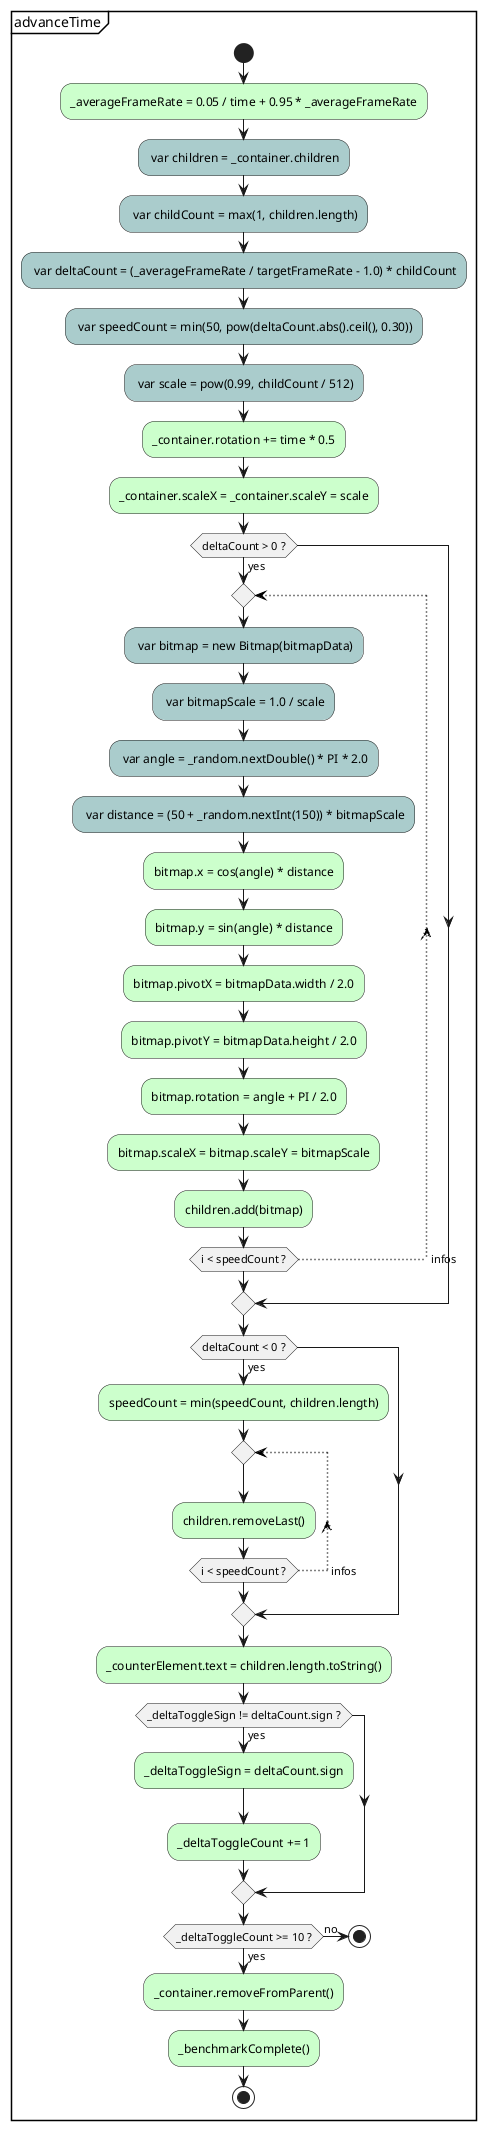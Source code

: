 @startuml
partition advanceTime {
start
#CCFFCC:_averageFrameRate = 0.05 / time + 0.95 * _averageFrameRate;
#AACCCC: var children = _container.children;
#AACCCC: var childCount = max(1, children.length);
#AACCCC: var deltaCount = (_averageFrameRate / targetFrameRate - 1.0) * childCount;
#AACCCC: var speedCount = min(50, pow(deltaCount.abs().ceil(), 0.30));
#AACCCC: var scale = pow(0.99, childCount / 512);
#CCFFCC:_container.rotation += time * 0.5;
#CCFFCC:_container.scaleX = _container.scaleY = scale;
if(deltaCount > 0 ?) then (yes)
repeat
#AACCCC: var bitmap = new Bitmap(bitmapData);
#AACCCC: var bitmapScale = 1.0 / scale;
#AACCCC: var angle = _random.nextDouble() * PI * 2.0;
#AACCCC: var distance = (50 + _random.nextInt(150)) * bitmapScale;
#CCFFCC:bitmap.x = cos(angle) * distance;
#CCFFCC:bitmap.y = sin(angle) * distance;
#CCFFCC:bitmap.pivotX = bitmapData.width / 2.0;
#CCFFCC:bitmap.pivotY = bitmapData.height / 2.0;
#CCFFCC:bitmap.rotation = angle + PI / 2.0;
#CCFFCC:bitmap.scaleX = bitmap.scaleY = bitmapScale;
#CCFFCC:children.add(bitmap);
repeat while (i < speedCount ?) -[#black,dotted]-> infos
endif
if(deltaCount < 0 ?) then (yes)
#CCFFCC:speedCount = min(speedCount, children.length);
repeat
#CCFFCC:children.removeLast();
repeat while (i < speedCount ?) -[#black,dotted]-> infos
endif
#CCFFCC:_counterElement.text = children.length.toString();
if(_deltaToggleSign != deltaCount.sign ?) then (yes)
#CCFFCC:_deltaToggleSign = deltaCount.sign;
#CCFFCC:_deltaToggleCount += 1;
endif
if(_deltaToggleCount >= 10 ?) then (yes)
#CCFFCC:_container.removeFromParent();
#CCFFCC:_benchmarkComplete();
stop
else (no)
stop
endif
}
@enduml
